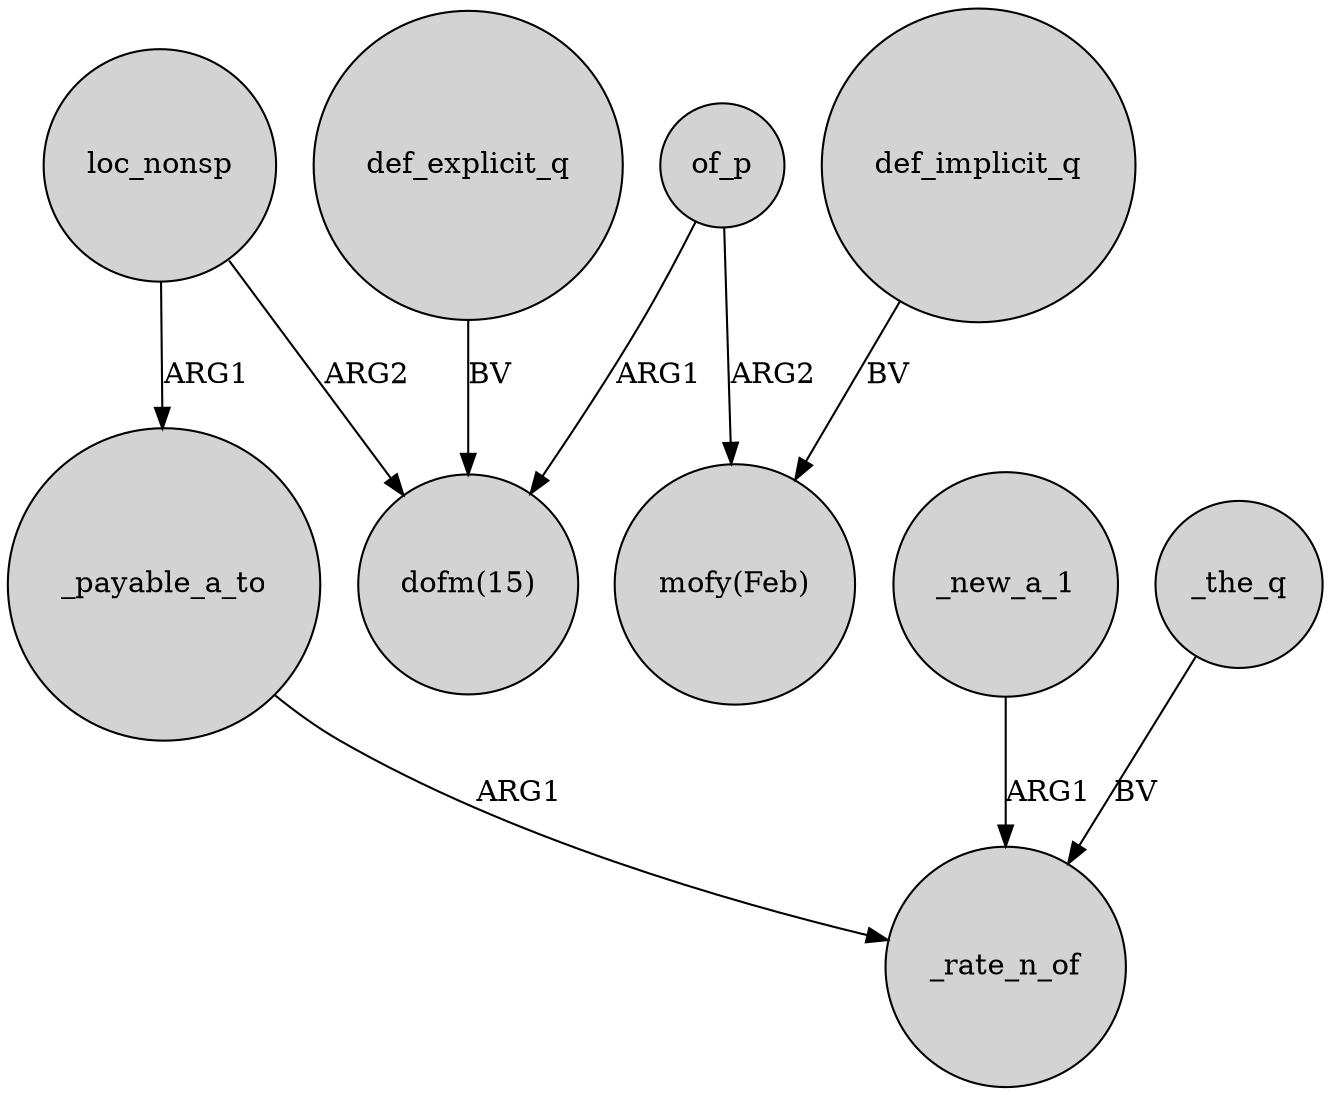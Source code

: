 digraph {
	node [shape=circle style=filled]
	def_explicit_q -> "dofm(15)" [label=BV]
	_payable_a_to -> _rate_n_of [label=ARG1]
	of_p -> "mofy(Feb)" [label=ARG2]
	_new_a_1 -> _rate_n_of [label=ARG1]
	of_p -> "dofm(15)" [label=ARG1]
	_the_q -> _rate_n_of [label=BV]
	loc_nonsp -> "dofm(15)" [label=ARG2]
	loc_nonsp -> _payable_a_to [label=ARG1]
	def_implicit_q -> "mofy(Feb)" [label=BV]
}
